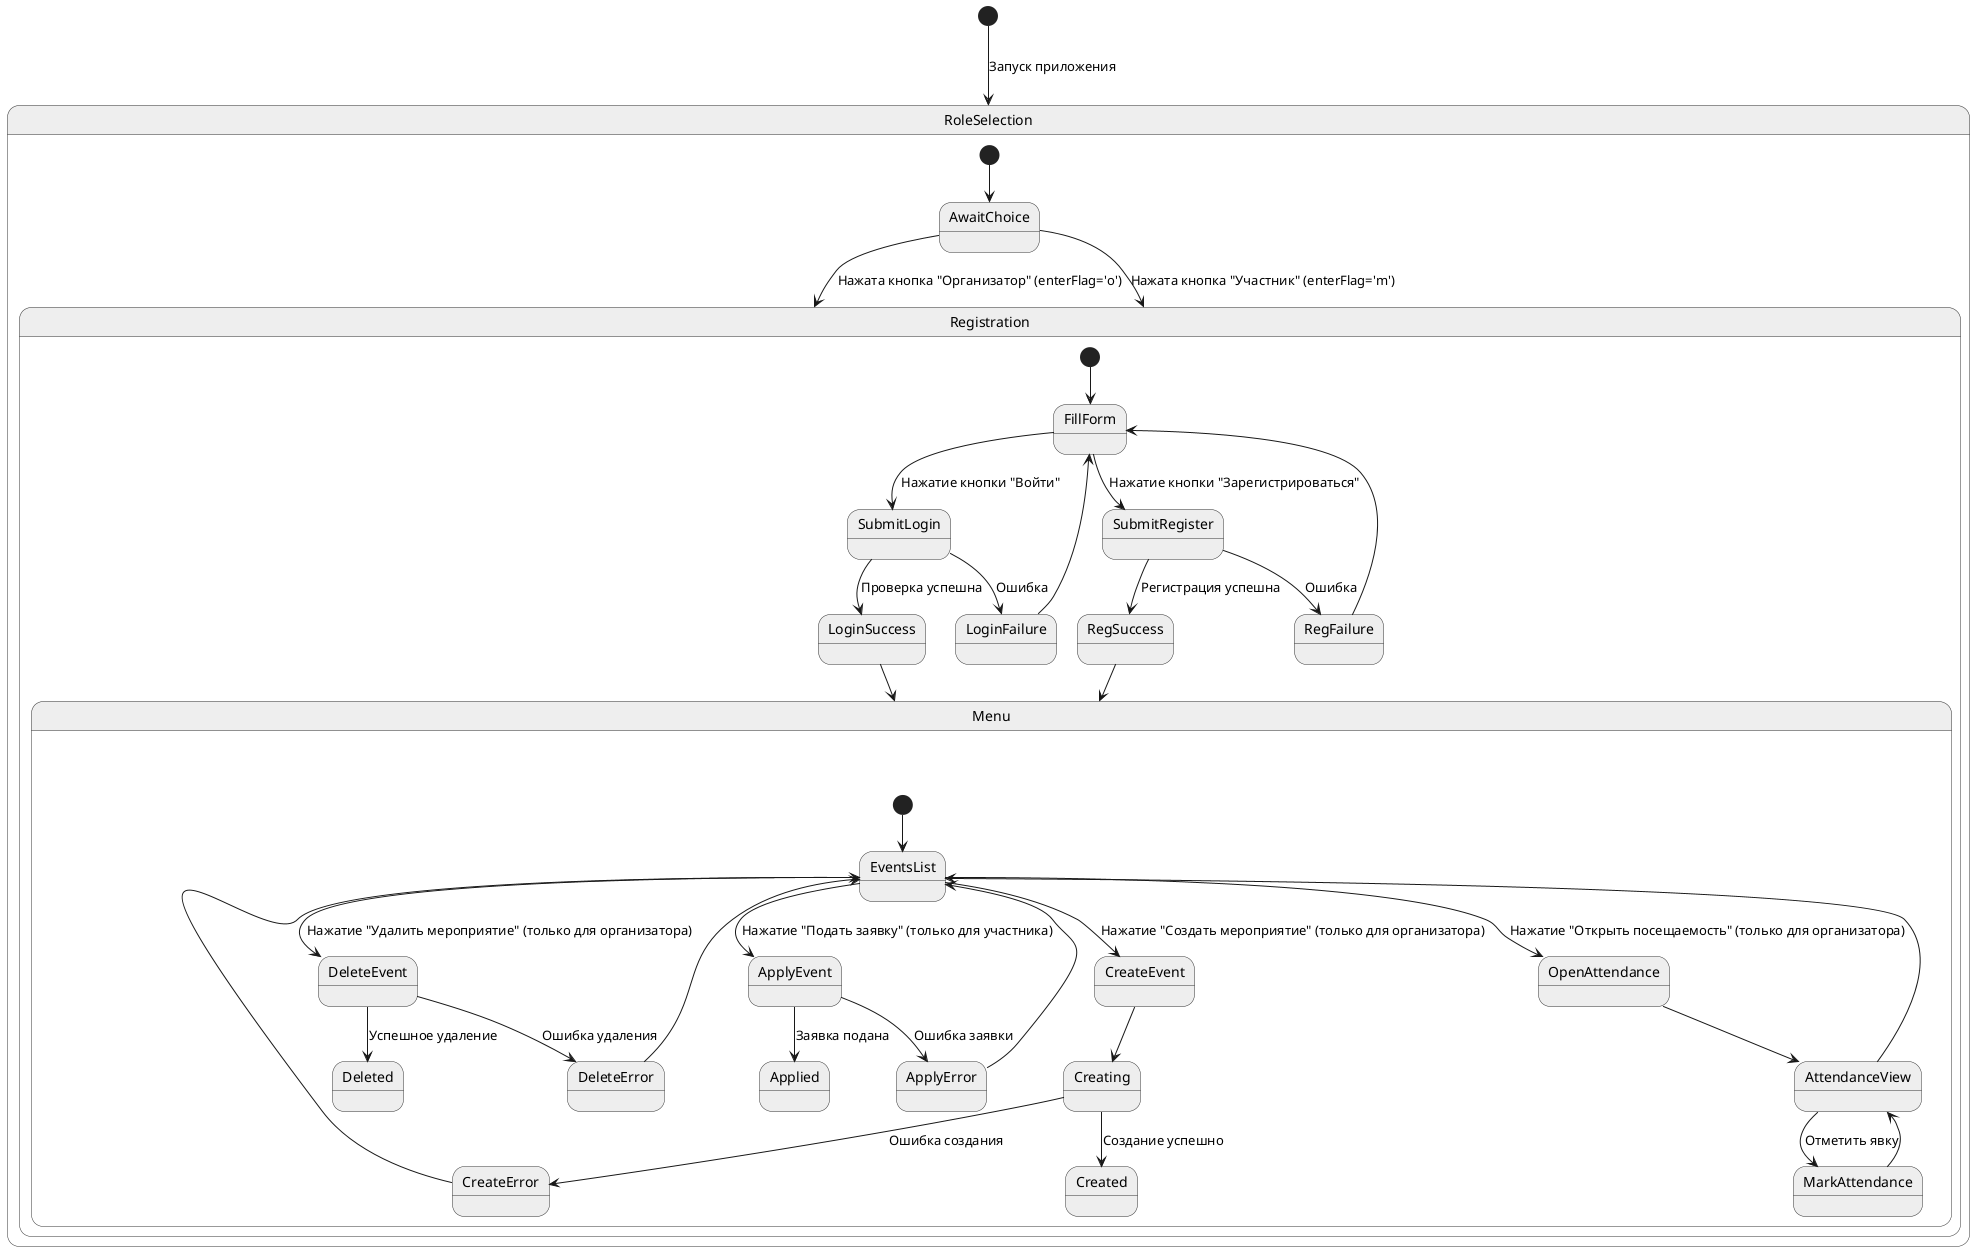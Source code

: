 @startuml
skinparam state {
  BackgroundColor #EEE
  BorderColor #333
}

[*] --> RoleSelection : Запуск приложения

state RoleSelection {
  [*] --> AwaitChoice
  AwaitChoice --> Registration : Нажата кнопка "Организатор" (enterFlag='o')
  AwaitChoice --> Registration : Нажата кнопка "Участник" (enterFlag='m')
}

state Registration {
  [*] --> FillForm
  FillForm --> SubmitLogin : Нажатие кнопки "Войти"
  FillForm --> SubmitRegister : Нажатие кнопки "Зарегистрироваться"
  SubmitLogin --> LoginSuccess : Проверка успешна
  SubmitLogin --> LoginFailure : Ошибка
  SubmitRegister --> RegSuccess : Регистрация успешна
  SubmitRegister --> RegFailure : Ошибка
  LoginFailure --> FillForm
  RegFailure --> FillForm
  LoginSuccess --> Menu
  RegSuccess --> Menu
}

state Menu {
  [*] --> EventsList

  EventsList --> CreateEvent : Нажатие "Создать мероприятие" (только для организатора)
  EventsList --> DeleteEvent : Нажатие "Удалить мероприятие" (только для организатора)
  EventsList --> ApplyEvent : Нажатие "Подать заявку" (только для участника)
  EventsList --> OpenAttendance : Нажатие "Открыть посещаемость" (только для организатора)

  CreateEvent --> Creating
  Creating --> Created : Создание успешно
  Creating --> CreateError : Ошибка создания
  CreateError --> EventsList

  DeleteEvent --> Deleted : Успешное удаление
  DeleteEvent --> DeleteError : Ошибка удаления
  DeleteError --> EventsList

  ApplyEvent --> Applied : Заявка подана
  ApplyEvent --> ApplyError : Ошибка заявки
  ApplyError --> EventsList

  OpenAttendance --> AttendanceView
  AttendanceView --> MarkAttendance : Отметить явку
  MarkAttendance --> AttendanceView
  AttendanceView --> EventsList
}

@enduml